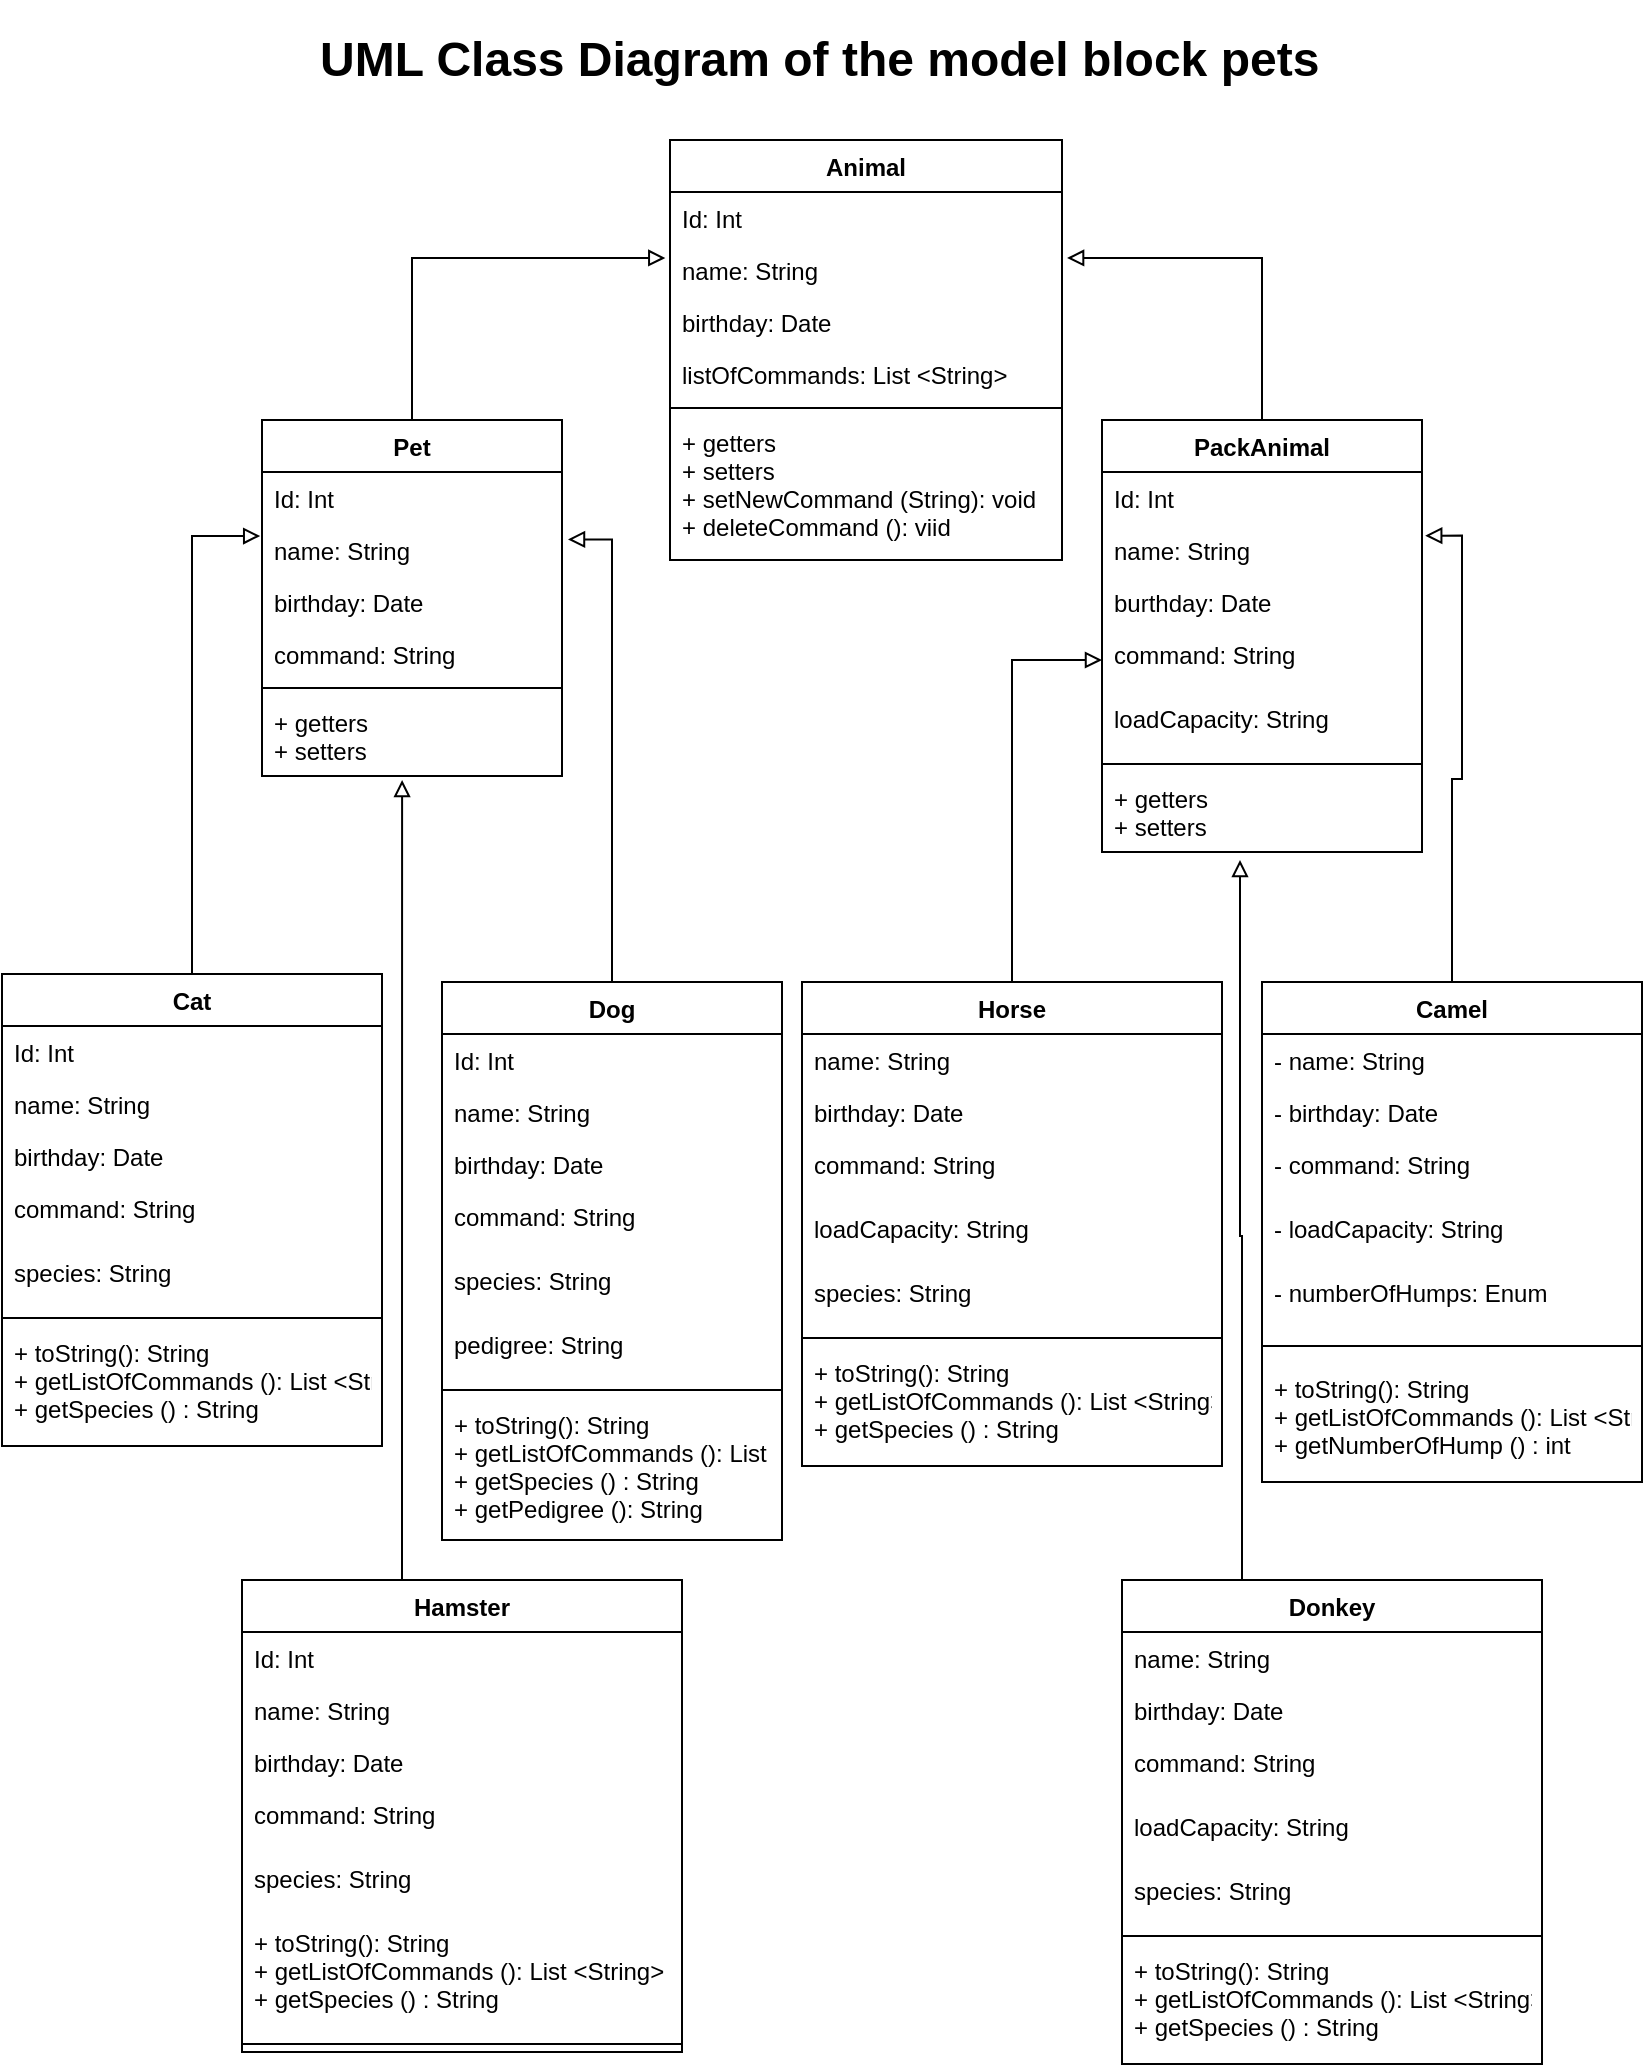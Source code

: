 <mxfile version="20.8.10" type="device"><diagram id="C5RBs43oDa-KdzZeNtuy" name="Page-1"><mxGraphModel dx="1413" dy="2157" grid="1" gridSize="10" guides="1" tooltips="1" connect="1" arrows="1" fold="1" page="1" pageScale="1" pageWidth="827" pageHeight="1169" math="0" shadow="0"><root><mxCell id="WIyWlLk6GJQsqaUBKTNV-0"/><mxCell id="WIyWlLk6GJQsqaUBKTNV-1" parent="WIyWlLk6GJQsqaUBKTNV-0"/><mxCell id="zkfFHV4jXpPFQw0GAbJ--0" value="Animal" style="swimlane;fontStyle=1;align=center;verticalAlign=top;childLayout=stackLayout;horizontal=1;startSize=26;horizontalStack=0;resizeParent=1;resizeLast=0;collapsible=1;marginBottom=0;rounded=0;shadow=0;strokeWidth=1;" parent="WIyWlLk6GJQsqaUBKTNV-1" vertex="1"><mxGeometry x="334" y="60" width="196" height="210" as="geometry"><mxRectangle x="230" y="140" width="160" height="26" as="alternateBounds"/></mxGeometry></mxCell><mxCell id="N0NiBo3SoZV72r5psFHo-0" value="Id: Int" style="text;align=left;verticalAlign=top;spacingLeft=4;spacingRight=4;overflow=hidden;rotatable=0;points=[[0,0.5],[1,0.5]];portConstraint=eastwest;" parent="zkfFHV4jXpPFQw0GAbJ--0" vertex="1"><mxGeometry y="26" width="196" height="26" as="geometry"/></mxCell><mxCell id="zkfFHV4jXpPFQw0GAbJ--1" value="name: String" style="text;align=left;verticalAlign=top;spacingLeft=4;spacingRight=4;overflow=hidden;rotatable=0;points=[[0,0.5],[1,0.5]];portConstraint=eastwest;" parent="zkfFHV4jXpPFQw0GAbJ--0" vertex="1"><mxGeometry y="52" width="196" height="26" as="geometry"/></mxCell><mxCell id="zkfFHV4jXpPFQw0GAbJ--2" value="birthday: Date" style="text;align=left;verticalAlign=top;spacingLeft=4;spacingRight=4;overflow=hidden;rotatable=0;points=[[0,0.5],[1,0.5]];portConstraint=eastwest;rounded=0;shadow=0;html=0;" parent="zkfFHV4jXpPFQw0GAbJ--0" vertex="1"><mxGeometry y="78" width="196" height="26" as="geometry"/></mxCell><mxCell id="_n0w9GG-84j-4hJ7UaBj-0" value="listOfCommands: List &lt;String&gt;" style="text;align=left;verticalAlign=top;spacingLeft=4;spacingRight=4;overflow=hidden;rotatable=0;points=[[0,0.5],[1,0.5]];portConstraint=eastwest;rounded=0;shadow=0;html=0;" parent="zkfFHV4jXpPFQw0GAbJ--0" vertex="1"><mxGeometry y="104" width="196" height="26" as="geometry"/></mxCell><mxCell id="zkfFHV4jXpPFQw0GAbJ--4" value="" style="line;html=1;strokeWidth=1;align=left;verticalAlign=middle;spacingTop=-1;spacingLeft=3;spacingRight=3;rotatable=0;labelPosition=right;points=[];portConstraint=eastwest;" parent="zkfFHV4jXpPFQw0GAbJ--0" vertex="1"><mxGeometry y="130" width="196" height="8" as="geometry"/></mxCell><mxCell id="oxYfFyPX6G6TXhkpckZf-0" value="+ getters&#10;+ setters&#10;+ setNewCommand (String): void&#10;+ deleteCommand (): viid" style="text;align=left;verticalAlign=top;spacingLeft=4;spacingRight=4;overflow=hidden;rotatable=0;points=[[0,0.5],[1,0.5]];portConstraint=eastwest;rounded=0;shadow=0;html=0;" vertex="1" parent="zkfFHV4jXpPFQw0GAbJ--0"><mxGeometry y="138" width="196" height="62" as="geometry"/></mxCell><mxCell id="N0NiBo3SoZV72r5psFHo-8" style="edgeStyle=orthogonalEdgeStyle;rounded=0;orthogonalLoop=1;jettySize=auto;html=1;entryX=-0.012;entryY=0.269;entryDx=0;entryDy=0;endArrow=block;endFill=0;entryPerimeter=0;" parent="WIyWlLk6GJQsqaUBKTNV-1" source="_n0w9GG-84j-4hJ7UaBj-3" target="zkfFHV4jXpPFQw0GAbJ--1" edge="1"><mxGeometry relative="1" as="geometry"/></mxCell><mxCell id="_n0w9GG-84j-4hJ7UaBj-3" value="Pet" style="swimlane;fontStyle=1;align=center;verticalAlign=top;childLayout=stackLayout;horizontal=1;startSize=26;horizontalStack=0;resizeParent=1;resizeLast=0;collapsible=1;marginBottom=0;rounded=0;shadow=0;strokeWidth=1;" parent="WIyWlLk6GJQsqaUBKTNV-1" vertex="1"><mxGeometry x="130" y="200" width="150" height="178" as="geometry"><mxRectangle x="230" y="140" width="160" height="26" as="alternateBounds"/></mxGeometry></mxCell><mxCell id="N0NiBo3SoZV72r5psFHo-1" value="Id: Int" style="text;align=left;verticalAlign=top;spacingLeft=4;spacingRight=4;overflow=hidden;rotatable=0;points=[[0,0.5],[1,0.5]];portConstraint=eastwest;" parent="_n0w9GG-84j-4hJ7UaBj-3" vertex="1"><mxGeometry y="26" width="150" height="26" as="geometry"/></mxCell><mxCell id="_n0w9GG-84j-4hJ7UaBj-4" value="name: String" style="text;align=left;verticalAlign=top;spacingLeft=4;spacingRight=4;overflow=hidden;rotatable=0;points=[[0,0.5],[1,0.5]];portConstraint=eastwest;" parent="_n0w9GG-84j-4hJ7UaBj-3" vertex="1"><mxGeometry y="52" width="150" height="26" as="geometry"/></mxCell><mxCell id="_n0w9GG-84j-4hJ7UaBj-5" value="birthday: Date" style="text;align=left;verticalAlign=top;spacingLeft=4;spacingRight=4;overflow=hidden;rotatable=0;points=[[0,0.5],[1,0.5]];portConstraint=eastwest;rounded=0;shadow=0;html=0;" parent="_n0w9GG-84j-4hJ7UaBj-3" vertex="1"><mxGeometry y="78" width="150" height="26" as="geometry"/></mxCell><mxCell id="_n0w9GG-84j-4hJ7UaBj-6" value="command: String" style="text;align=left;verticalAlign=top;spacingLeft=4;spacingRight=4;overflow=hidden;rotatable=0;points=[[0,0.5],[1,0.5]];portConstraint=eastwest;rounded=0;shadow=0;html=0;" parent="_n0w9GG-84j-4hJ7UaBj-3" vertex="1"><mxGeometry y="104" width="150" height="26" as="geometry"/></mxCell><mxCell id="_n0w9GG-84j-4hJ7UaBj-7" value="" style="line;html=1;strokeWidth=1;align=left;verticalAlign=middle;spacingTop=-1;spacingLeft=3;spacingRight=3;rotatable=0;labelPosition=right;points=[];portConstraint=eastwest;" parent="_n0w9GG-84j-4hJ7UaBj-3" vertex="1"><mxGeometry y="130" width="150" height="8" as="geometry"/></mxCell><mxCell id="oxYfFyPX6G6TXhkpckZf-8" value="+ getters&#10;+ setters" style="text;align=left;verticalAlign=top;spacingLeft=4;spacingRight=4;overflow=hidden;rotatable=0;points=[[0,0.5],[1,0.5]];portConstraint=eastwest;rounded=0;shadow=0;html=0;" vertex="1" parent="_n0w9GG-84j-4hJ7UaBj-3"><mxGeometry y="138" width="150" height="40" as="geometry"/></mxCell><mxCell id="N0NiBo3SoZV72r5psFHo-7" style="edgeStyle=orthogonalEdgeStyle;rounded=0;orthogonalLoop=1;jettySize=auto;html=1;exitX=0.5;exitY=0;exitDx=0;exitDy=0;entryX=1.013;entryY=0.269;entryDx=0;entryDy=0;entryPerimeter=0;endArrow=block;endFill=0;" parent="WIyWlLk6GJQsqaUBKTNV-1" source="_n0w9GG-84j-4hJ7UaBj-8" target="zkfFHV4jXpPFQw0GAbJ--1" edge="1"><mxGeometry relative="1" as="geometry"/></mxCell><mxCell id="_n0w9GG-84j-4hJ7UaBj-8" value="PackAnimal" style="swimlane;fontStyle=1;align=center;verticalAlign=top;childLayout=stackLayout;horizontal=1;startSize=26;horizontalStack=0;resizeParent=1;resizeLast=0;collapsible=1;marginBottom=0;rounded=0;shadow=0;strokeWidth=1;" parent="WIyWlLk6GJQsqaUBKTNV-1" vertex="1"><mxGeometry x="550" y="200" width="160" height="216" as="geometry"><mxRectangle x="230" y="140" width="160" height="26" as="alternateBounds"/></mxGeometry></mxCell><mxCell id="N0NiBo3SoZV72r5psFHo-2" value="Id: Int" style="text;align=left;verticalAlign=top;spacingLeft=4;spacingRight=4;overflow=hidden;rotatable=0;points=[[0,0.5],[1,0.5]];portConstraint=eastwest;" parent="_n0w9GG-84j-4hJ7UaBj-8" vertex="1"><mxGeometry y="26" width="160" height="26" as="geometry"/></mxCell><mxCell id="_n0w9GG-84j-4hJ7UaBj-9" value="name: String" style="text;align=left;verticalAlign=top;spacingLeft=4;spacingRight=4;overflow=hidden;rotatable=0;points=[[0,0.5],[1,0.5]];portConstraint=eastwest;" parent="_n0w9GG-84j-4hJ7UaBj-8" vertex="1"><mxGeometry y="52" width="160" height="26" as="geometry"/></mxCell><mxCell id="_n0w9GG-84j-4hJ7UaBj-10" value="burthday: Date" style="text;align=left;verticalAlign=top;spacingLeft=4;spacingRight=4;overflow=hidden;rotatable=0;points=[[0,0.5],[1,0.5]];portConstraint=eastwest;rounded=0;shadow=0;html=0;" parent="_n0w9GG-84j-4hJ7UaBj-8" vertex="1"><mxGeometry y="78" width="160" height="26" as="geometry"/></mxCell><mxCell id="_n0w9GG-84j-4hJ7UaBj-11" value="command: String" style="text;align=left;verticalAlign=top;spacingLeft=4;spacingRight=4;overflow=hidden;rotatable=0;points=[[0,0.5],[1,0.5]];portConstraint=eastwest;rounded=0;shadow=0;html=0;" parent="_n0w9GG-84j-4hJ7UaBj-8" vertex="1"><mxGeometry y="104" width="160" height="32" as="geometry"/></mxCell><mxCell id="_n0w9GG-84j-4hJ7UaBj-13" value="loadCapacity: String" style="text;align=left;verticalAlign=top;spacingLeft=4;spacingRight=4;overflow=hidden;rotatable=0;points=[[0,0.5],[1,0.5]];portConstraint=eastwest;rounded=0;shadow=0;html=0;" parent="_n0w9GG-84j-4hJ7UaBj-8" vertex="1"><mxGeometry y="136" width="160" height="32" as="geometry"/></mxCell><mxCell id="_n0w9GG-84j-4hJ7UaBj-12" value="" style="line;html=1;strokeWidth=1;align=left;verticalAlign=middle;spacingTop=-1;spacingLeft=3;spacingRight=3;rotatable=0;labelPosition=right;points=[];portConstraint=eastwest;" parent="_n0w9GG-84j-4hJ7UaBj-8" vertex="1"><mxGeometry y="168" width="160" height="8" as="geometry"/></mxCell><mxCell id="oxYfFyPX6G6TXhkpckZf-10" value="+ getters&#10;+ setters" style="text;align=left;verticalAlign=top;spacingLeft=4;spacingRight=4;overflow=hidden;rotatable=0;points=[[0,0.5],[1,0.5]];portConstraint=eastwest;rounded=0;shadow=0;html=0;" vertex="1" parent="_n0w9GG-84j-4hJ7UaBj-8"><mxGeometry y="176" width="160" height="40" as="geometry"/></mxCell><mxCell id="N0NiBo3SoZV72r5psFHo-12" style="edgeStyle=orthogonalEdgeStyle;rounded=0;orthogonalLoop=1;jettySize=auto;html=1;exitX=0.5;exitY=0;exitDx=0;exitDy=0;endArrow=block;endFill=0;" parent="WIyWlLk6GJQsqaUBKTNV-1" source="_n0w9GG-84j-4hJ7UaBj-15" target="_n0w9GG-84j-4hJ7UaBj-11" edge="1"><mxGeometry relative="1" as="geometry"/></mxCell><mxCell id="_n0w9GG-84j-4hJ7UaBj-15" value="Horse" style="swimlane;fontStyle=1;align=center;verticalAlign=top;childLayout=stackLayout;horizontal=1;startSize=26;horizontalStack=0;resizeParent=1;resizeLast=0;collapsible=1;marginBottom=0;rounded=0;shadow=0;strokeWidth=1;" parent="WIyWlLk6GJQsqaUBKTNV-1" vertex="1"><mxGeometry x="400" y="481" width="210" height="242" as="geometry"><mxRectangle x="230" y="140" width="160" height="26" as="alternateBounds"/></mxGeometry></mxCell><mxCell id="_n0w9GG-84j-4hJ7UaBj-16" value="name: String" style="text;align=left;verticalAlign=top;spacingLeft=4;spacingRight=4;overflow=hidden;rotatable=0;points=[[0,0.5],[1,0.5]];portConstraint=eastwest;" parent="_n0w9GG-84j-4hJ7UaBj-15" vertex="1"><mxGeometry y="26" width="210" height="26" as="geometry"/></mxCell><mxCell id="_n0w9GG-84j-4hJ7UaBj-17" value="birthday: Date" style="text;align=left;verticalAlign=top;spacingLeft=4;spacingRight=4;overflow=hidden;rotatable=0;points=[[0,0.5],[1,0.5]];portConstraint=eastwest;rounded=0;shadow=0;html=0;" parent="_n0w9GG-84j-4hJ7UaBj-15" vertex="1"><mxGeometry y="52" width="210" height="26" as="geometry"/></mxCell><mxCell id="_n0w9GG-84j-4hJ7UaBj-18" value="command: String" style="text;align=left;verticalAlign=top;spacingLeft=4;spacingRight=4;overflow=hidden;rotatable=0;points=[[0,0.5],[1,0.5]];portConstraint=eastwest;rounded=0;shadow=0;html=0;" parent="_n0w9GG-84j-4hJ7UaBj-15" vertex="1"><mxGeometry y="78" width="210" height="32" as="geometry"/></mxCell><mxCell id="_n0w9GG-84j-4hJ7UaBj-19" value="loadCapacity: String" style="text;align=left;verticalAlign=top;spacingLeft=4;spacingRight=4;overflow=hidden;rotatable=0;points=[[0,0.5],[1,0.5]];portConstraint=eastwest;rounded=0;shadow=0;html=0;" parent="_n0w9GG-84j-4hJ7UaBj-15" vertex="1"><mxGeometry y="110" width="210" height="32" as="geometry"/></mxCell><mxCell id="_n0w9GG-84j-4hJ7UaBj-62" value="species: String" style="text;align=left;verticalAlign=top;spacingLeft=4;spacingRight=4;overflow=hidden;rotatable=0;points=[[0,0.5],[1,0.5]];portConstraint=eastwest;rounded=0;shadow=0;html=0;" parent="_n0w9GG-84j-4hJ7UaBj-15" vertex="1"><mxGeometry y="142" width="210" height="32" as="geometry"/></mxCell><mxCell id="_n0w9GG-84j-4hJ7UaBj-20" value="" style="line;html=1;strokeWidth=1;align=left;verticalAlign=middle;spacingTop=-1;spacingLeft=3;spacingRight=3;rotatable=0;labelPosition=right;points=[];portConstraint=eastwest;" parent="_n0w9GG-84j-4hJ7UaBj-15" vertex="1"><mxGeometry y="174" width="210" height="8" as="geometry"/></mxCell><mxCell id="oxYfFyPX6G6TXhkpckZf-2" value="+ toString(): String&#10;+ getListOfCommands (): List &lt;String&gt;&#10;+ getSpecies () : String" style="text;align=left;verticalAlign=top;spacingLeft=4;spacingRight=4;overflow=hidden;rotatable=0;points=[[0,0.5],[1,0.5]];portConstraint=eastwest;rounded=0;shadow=0;html=0;" vertex="1" parent="_n0w9GG-84j-4hJ7UaBj-15"><mxGeometry y="182" width="210" height="60" as="geometry"/></mxCell><mxCell id="N0NiBo3SoZV72r5psFHo-13" style="edgeStyle=orthogonalEdgeStyle;rounded=0;orthogonalLoop=1;jettySize=auto;html=1;exitX=0.5;exitY=0;exitDx=0;exitDy=0;entryX=1.01;entryY=0.224;entryDx=0;entryDy=0;entryPerimeter=0;endArrow=block;endFill=0;" parent="WIyWlLk6GJQsqaUBKTNV-1" source="_n0w9GG-84j-4hJ7UaBj-22" target="_n0w9GG-84j-4hJ7UaBj-9" edge="1"><mxGeometry relative="1" as="geometry"/></mxCell><mxCell id="_n0w9GG-84j-4hJ7UaBj-22" value="Camel" style="swimlane;fontStyle=1;align=center;verticalAlign=top;childLayout=stackLayout;horizontal=1;startSize=26;horizontalStack=0;resizeParent=1;resizeLast=0;collapsible=1;marginBottom=0;rounded=0;shadow=0;strokeWidth=1;" parent="WIyWlLk6GJQsqaUBKTNV-1" vertex="1"><mxGeometry x="630" y="481" width="190" height="250" as="geometry"><mxRectangle x="230" y="140" width="160" height="26" as="alternateBounds"/></mxGeometry></mxCell><mxCell id="_n0w9GG-84j-4hJ7UaBj-23" value="- name: String" style="text;align=left;verticalAlign=top;spacingLeft=4;spacingRight=4;overflow=hidden;rotatable=0;points=[[0,0.5],[1,0.5]];portConstraint=eastwest;" parent="_n0w9GG-84j-4hJ7UaBj-22" vertex="1"><mxGeometry y="26" width="190" height="26" as="geometry"/></mxCell><mxCell id="_n0w9GG-84j-4hJ7UaBj-24" value="- birthday: Date" style="text;align=left;verticalAlign=top;spacingLeft=4;spacingRight=4;overflow=hidden;rotatable=0;points=[[0,0.5],[1,0.5]];portConstraint=eastwest;rounded=0;shadow=0;html=0;" parent="_n0w9GG-84j-4hJ7UaBj-22" vertex="1"><mxGeometry y="52" width="190" height="26" as="geometry"/></mxCell><mxCell id="_n0w9GG-84j-4hJ7UaBj-25" value="- command: String" style="text;align=left;verticalAlign=top;spacingLeft=4;spacingRight=4;overflow=hidden;rotatable=0;points=[[0,0.5],[1,0.5]];portConstraint=eastwest;rounded=0;shadow=0;html=0;" parent="_n0w9GG-84j-4hJ7UaBj-22" vertex="1"><mxGeometry y="78" width="190" height="32" as="geometry"/></mxCell><mxCell id="_n0w9GG-84j-4hJ7UaBj-26" value="- loadCapacity: String" style="text;align=left;verticalAlign=top;spacingLeft=4;spacingRight=4;overflow=hidden;rotatable=0;points=[[0,0.5],[1,0.5]];portConstraint=eastwest;rounded=0;shadow=0;html=0;" parent="_n0w9GG-84j-4hJ7UaBj-22" vertex="1"><mxGeometry y="110" width="190" height="32" as="geometry"/></mxCell><mxCell id="_n0w9GG-84j-4hJ7UaBj-27" value="- numberOfHumps: Enum" style="text;align=left;verticalAlign=top;spacingLeft=4;spacingRight=4;overflow=hidden;rotatable=0;points=[[0,0.5],[1,0.5]];portConstraint=eastwest;rounded=0;shadow=0;html=0;" parent="_n0w9GG-84j-4hJ7UaBj-22" vertex="1"><mxGeometry y="142" width="190" height="32" as="geometry"/></mxCell><mxCell id="_n0w9GG-84j-4hJ7UaBj-28" value="" style="line;html=1;strokeWidth=1;align=left;verticalAlign=middle;spacingTop=-1;spacingLeft=3;spacingRight=3;rotatable=0;labelPosition=right;points=[];portConstraint=eastwest;" parent="_n0w9GG-84j-4hJ7UaBj-22" vertex="1"><mxGeometry y="174" width="190" height="16" as="geometry"/></mxCell><mxCell id="N0NiBo3SoZV72r5psFHo-17" value="+ toString(): String&#10;+ getListOfCommands (): List &lt;String&gt;&#10;+ getNumberOfHump () : int" style="text;align=left;verticalAlign=top;spacingLeft=4;spacingRight=4;overflow=hidden;rotatable=0;points=[[0,0.5],[1,0.5]];portConstraint=eastwest;rounded=0;shadow=0;html=0;" parent="_n0w9GG-84j-4hJ7UaBj-22" vertex="1"><mxGeometry y="190" width="190" height="60" as="geometry"/></mxCell><mxCell id="oxYfFyPX6G6TXhkpckZf-9" style="edgeStyle=orthogonalEdgeStyle;rounded=0;orthogonalLoop=1;jettySize=auto;html=1;endArrow=block;endFill=0;" edge="1" parent="WIyWlLk6GJQsqaUBKTNV-1" source="_n0w9GG-84j-4hJ7UaBj-29"><mxGeometry relative="1" as="geometry"><mxPoint x="619" y="420" as="targetPoint"/><Array as="points"><mxPoint x="620" y="608"/><mxPoint x="619" y="608"/></Array></mxGeometry></mxCell><mxCell id="_n0w9GG-84j-4hJ7UaBj-29" value="Donkey" style="swimlane;fontStyle=1;align=center;verticalAlign=top;childLayout=stackLayout;horizontal=1;startSize=26;horizontalStack=0;resizeParent=1;resizeLast=0;collapsible=1;marginBottom=0;rounded=0;shadow=0;strokeWidth=1;" parent="WIyWlLk6GJQsqaUBKTNV-1" vertex="1"><mxGeometry x="560" y="780" width="210" height="242" as="geometry"><mxRectangle x="230" y="140" width="160" height="26" as="alternateBounds"/></mxGeometry></mxCell><mxCell id="_n0w9GG-84j-4hJ7UaBj-30" value="name: String" style="text;align=left;verticalAlign=top;spacingLeft=4;spacingRight=4;overflow=hidden;rotatable=0;points=[[0,0.5],[1,0.5]];portConstraint=eastwest;" parent="_n0w9GG-84j-4hJ7UaBj-29" vertex="1"><mxGeometry y="26" width="210" height="26" as="geometry"/></mxCell><mxCell id="_n0w9GG-84j-4hJ7UaBj-31" value="birthday: Date" style="text;align=left;verticalAlign=top;spacingLeft=4;spacingRight=4;overflow=hidden;rotatable=0;points=[[0,0.5],[1,0.5]];portConstraint=eastwest;rounded=0;shadow=0;html=0;" parent="_n0w9GG-84j-4hJ7UaBj-29" vertex="1"><mxGeometry y="52" width="210" height="26" as="geometry"/></mxCell><mxCell id="_n0w9GG-84j-4hJ7UaBj-32" value="command: String" style="text;align=left;verticalAlign=top;spacingLeft=4;spacingRight=4;overflow=hidden;rotatable=0;points=[[0,0.5],[1,0.5]];portConstraint=eastwest;rounded=0;shadow=0;html=0;" parent="_n0w9GG-84j-4hJ7UaBj-29" vertex="1"><mxGeometry y="78" width="210" height="32" as="geometry"/></mxCell><mxCell id="_n0w9GG-84j-4hJ7UaBj-33" value="loadCapacity: String" style="text;align=left;verticalAlign=top;spacingLeft=4;spacingRight=4;overflow=hidden;rotatable=0;points=[[0,0.5],[1,0.5]];portConstraint=eastwest;rounded=0;shadow=0;html=0;" parent="_n0w9GG-84j-4hJ7UaBj-29" vertex="1"><mxGeometry y="110" width="210" height="32" as="geometry"/></mxCell><mxCell id="_n0w9GG-84j-4hJ7UaBj-60" value="species: String" style="text;align=left;verticalAlign=top;spacingLeft=4;spacingRight=4;overflow=hidden;rotatable=0;points=[[0,0.5],[1,0.5]];portConstraint=eastwest;rounded=0;shadow=0;html=0;" parent="_n0w9GG-84j-4hJ7UaBj-29" vertex="1"><mxGeometry y="142" width="210" height="32" as="geometry"/></mxCell><mxCell id="_n0w9GG-84j-4hJ7UaBj-35" value="" style="line;html=1;strokeWidth=1;align=left;verticalAlign=middle;spacingTop=-1;spacingLeft=3;spacingRight=3;rotatable=0;labelPosition=right;points=[];portConstraint=eastwest;" parent="_n0w9GG-84j-4hJ7UaBj-29" vertex="1"><mxGeometry y="174" width="210" height="8" as="geometry"/></mxCell><mxCell id="oxYfFyPX6G6TXhkpckZf-4" value="+ toString(): String&#10;+ getListOfCommands (): List &lt;String&gt;&#10;+ getSpecies () : String" style="text;align=left;verticalAlign=top;spacingLeft=4;spacingRight=4;overflow=hidden;rotatable=0;points=[[0,0.5],[1,0.5]];portConstraint=eastwest;rounded=0;shadow=0;html=0;" vertex="1" parent="_n0w9GG-84j-4hJ7UaBj-29"><mxGeometry y="182" width="210" height="60" as="geometry"/></mxCell><mxCell id="N0NiBo3SoZV72r5psFHo-9" style="edgeStyle=orthogonalEdgeStyle;rounded=0;orthogonalLoop=1;jettySize=auto;html=1;entryX=-0.006;entryY=0.231;entryDx=0;entryDy=0;entryPerimeter=0;endArrow=block;endFill=0;" parent="WIyWlLk6GJQsqaUBKTNV-1" source="_n0w9GG-84j-4hJ7UaBj-37" target="_n0w9GG-84j-4hJ7UaBj-4" edge="1"><mxGeometry relative="1" as="geometry"/></mxCell><mxCell id="_n0w9GG-84j-4hJ7UaBj-37" value="Cat" style="swimlane;fontStyle=1;align=center;verticalAlign=top;childLayout=stackLayout;horizontal=1;startSize=26;horizontalStack=0;resizeParent=1;resizeLast=0;collapsible=1;marginBottom=0;rounded=0;shadow=0;strokeWidth=1;" parent="WIyWlLk6GJQsqaUBKTNV-1" vertex="1"><mxGeometry y="477" width="190" height="236" as="geometry"><mxRectangle x="230" y="140" width="160" height="26" as="alternateBounds"/></mxGeometry></mxCell><mxCell id="N0NiBo3SoZV72r5psFHo-3" value="Id: Int" style="text;align=left;verticalAlign=top;spacingLeft=4;spacingRight=4;overflow=hidden;rotatable=0;points=[[0,0.5],[1,0.5]];portConstraint=eastwest;" parent="_n0w9GG-84j-4hJ7UaBj-37" vertex="1"><mxGeometry y="26" width="190" height="26" as="geometry"/></mxCell><mxCell id="_n0w9GG-84j-4hJ7UaBj-38" value="name: String" style="text;align=left;verticalAlign=top;spacingLeft=4;spacingRight=4;overflow=hidden;rotatable=0;points=[[0,0.5],[1,0.5]];portConstraint=eastwest;" parent="_n0w9GG-84j-4hJ7UaBj-37" vertex="1"><mxGeometry y="52" width="190" height="26" as="geometry"/></mxCell><mxCell id="_n0w9GG-84j-4hJ7UaBj-39" value="birthday: Date" style="text;align=left;verticalAlign=top;spacingLeft=4;spacingRight=4;overflow=hidden;rotatable=0;points=[[0,0.5],[1,0.5]];portConstraint=eastwest;rounded=0;shadow=0;html=0;" parent="_n0w9GG-84j-4hJ7UaBj-37" vertex="1"><mxGeometry y="78" width="190" height="26" as="geometry"/></mxCell><mxCell id="_n0w9GG-84j-4hJ7UaBj-40" value="command: String" style="text;align=left;verticalAlign=top;spacingLeft=4;spacingRight=4;overflow=hidden;rotatable=0;points=[[0,0.5],[1,0.5]];portConstraint=eastwest;rounded=0;shadow=0;html=0;" parent="_n0w9GG-84j-4hJ7UaBj-37" vertex="1"><mxGeometry y="104" width="190" height="32" as="geometry"/></mxCell><mxCell id="_n0w9GG-84j-4hJ7UaBj-64" value="species: String" style="text;align=left;verticalAlign=top;spacingLeft=4;spacingRight=4;overflow=hidden;rotatable=0;points=[[0,0.5],[1,0.5]];portConstraint=eastwest;rounded=0;shadow=0;html=0;" parent="_n0w9GG-84j-4hJ7UaBj-37" vertex="1"><mxGeometry y="136" width="190" height="32" as="geometry"/></mxCell><mxCell id="_n0w9GG-84j-4hJ7UaBj-43" value="" style="line;html=1;strokeWidth=1;align=left;verticalAlign=middle;spacingTop=-1;spacingLeft=3;spacingRight=3;rotatable=0;labelPosition=right;points=[];portConstraint=eastwest;" parent="_n0w9GG-84j-4hJ7UaBj-37" vertex="1"><mxGeometry y="168" width="190" height="8" as="geometry"/></mxCell><mxCell id="oxYfFyPX6G6TXhkpckZf-5" value="+ toString(): String&#10;+ getListOfCommands (): List &lt;String&gt;&#10;+ getSpecies () : String" style="text;align=left;verticalAlign=top;spacingLeft=4;spacingRight=4;overflow=hidden;rotatable=0;points=[[0,0.5],[1,0.5]];portConstraint=eastwest;rounded=0;shadow=0;html=0;" vertex="1" parent="_n0w9GG-84j-4hJ7UaBj-37"><mxGeometry y="176" width="190" height="60" as="geometry"/></mxCell><mxCell id="N0NiBo3SoZV72r5psFHo-10" style="edgeStyle=orthogonalEdgeStyle;rounded=0;orthogonalLoop=1;jettySize=auto;html=1;exitX=0.5;exitY=0;exitDx=0;exitDy=0;endArrow=block;endFill=0;entryX=1.02;entryY=0.296;entryDx=0;entryDy=0;entryPerimeter=0;" parent="WIyWlLk6GJQsqaUBKTNV-1" source="_n0w9GG-84j-4hJ7UaBj-44" target="_n0w9GG-84j-4hJ7UaBj-4" edge="1"><mxGeometry relative="1" as="geometry"><mxPoint x="290" y="320" as="targetPoint"/></mxGeometry></mxCell><mxCell id="_n0w9GG-84j-4hJ7UaBj-44" value="Dog" style="swimlane;fontStyle=1;align=center;verticalAlign=top;childLayout=stackLayout;horizontal=1;startSize=26;horizontalStack=0;resizeParent=1;resizeLast=0;collapsible=1;marginBottom=0;rounded=0;shadow=0;strokeWidth=1;" parent="WIyWlLk6GJQsqaUBKTNV-1" vertex="1"><mxGeometry x="220" y="481" width="170" height="279" as="geometry"><mxRectangle x="230" y="140" width="160" height="26" as="alternateBounds"/></mxGeometry></mxCell><mxCell id="N0NiBo3SoZV72r5psFHo-4" value="Id: Int" style="text;align=left;verticalAlign=top;spacingLeft=4;spacingRight=4;overflow=hidden;rotatable=0;points=[[0,0.5],[1,0.5]];portConstraint=eastwest;" parent="_n0w9GG-84j-4hJ7UaBj-44" vertex="1"><mxGeometry y="26" width="170" height="26" as="geometry"/></mxCell><mxCell id="_n0w9GG-84j-4hJ7UaBj-45" value="name: String" style="text;align=left;verticalAlign=top;spacingLeft=4;spacingRight=4;overflow=hidden;rotatable=0;points=[[0,0.5],[1,0.5]];portConstraint=eastwest;" parent="_n0w9GG-84j-4hJ7UaBj-44" vertex="1"><mxGeometry y="52" width="170" height="26" as="geometry"/></mxCell><mxCell id="_n0w9GG-84j-4hJ7UaBj-46" value="birthday: Date" style="text;align=left;verticalAlign=top;spacingLeft=4;spacingRight=4;overflow=hidden;rotatable=0;points=[[0,0.5],[1,0.5]];portConstraint=eastwest;rounded=0;shadow=0;html=0;" parent="_n0w9GG-84j-4hJ7UaBj-44" vertex="1"><mxGeometry y="78" width="170" height="26" as="geometry"/></mxCell><mxCell id="_n0w9GG-84j-4hJ7UaBj-47" value="command: String" style="text;align=left;verticalAlign=top;spacingLeft=4;spacingRight=4;overflow=hidden;rotatable=0;points=[[0,0.5],[1,0.5]];portConstraint=eastwest;rounded=0;shadow=0;html=0;" parent="_n0w9GG-84j-4hJ7UaBj-44" vertex="1"><mxGeometry y="104" width="170" height="32" as="geometry"/></mxCell><mxCell id="_n0w9GG-84j-4hJ7UaBj-63" value="species: String" style="text;align=left;verticalAlign=top;spacingLeft=4;spacingRight=4;overflow=hidden;rotatable=0;points=[[0,0.5],[1,0.5]];portConstraint=eastwest;rounded=0;shadow=0;html=0;" parent="_n0w9GG-84j-4hJ7UaBj-44" vertex="1"><mxGeometry y="136" width="170" height="32" as="geometry"/></mxCell><mxCell id="_n0w9GG-84j-4hJ7UaBj-58" value="pedigree: String" style="text;align=left;verticalAlign=top;spacingLeft=4;spacingRight=4;overflow=hidden;rotatable=0;points=[[0,0.5],[1,0.5]];portConstraint=eastwest;rounded=0;shadow=0;html=0;" parent="_n0w9GG-84j-4hJ7UaBj-44" vertex="1"><mxGeometry y="168" width="170" height="32" as="geometry"/></mxCell><mxCell id="_n0w9GG-84j-4hJ7UaBj-50" value="" style="line;html=1;strokeWidth=1;align=left;verticalAlign=middle;spacingTop=-1;spacingLeft=3;spacingRight=3;rotatable=0;labelPosition=right;points=[];portConstraint=eastwest;" parent="_n0w9GG-84j-4hJ7UaBj-44" vertex="1"><mxGeometry y="200" width="170" height="8" as="geometry"/></mxCell><mxCell id="oxYfFyPX6G6TXhkpckZf-7" value="+ toString(): String&#10;+ getListOfCommands (): List &lt;String&gt;&#10;+ getSpecies () : String&#10;+ getPedigree (): String" style="text;align=left;verticalAlign=top;spacingLeft=4;spacingRight=4;overflow=hidden;rotatable=0;points=[[0,0.5],[1,0.5]];portConstraint=eastwest;rounded=0;shadow=0;html=0;" vertex="1" parent="_n0w9GG-84j-4hJ7UaBj-44"><mxGeometry y="208" width="170" height="60" as="geometry"/></mxCell><mxCell id="N0NiBo3SoZV72r5psFHo-11" style="edgeStyle=orthogonalEdgeStyle;rounded=0;orthogonalLoop=1;jettySize=auto;html=1;endArrow=block;endFill=0;entryX=0.467;entryY=1.05;entryDx=0;entryDy=0;entryPerimeter=0;" parent="WIyWlLk6GJQsqaUBKTNV-1" source="_n0w9GG-84j-4hJ7UaBj-51" edge="1" target="oxYfFyPX6G6TXhkpckZf-8"><mxGeometry relative="1" as="geometry"><mxPoint x="200" y="490" as="targetPoint"/><Array as="points"><mxPoint x="200" y="690"/><mxPoint x="200" y="690"/></Array></mxGeometry></mxCell><mxCell id="_n0w9GG-84j-4hJ7UaBj-51" value="Hamster" style="swimlane;fontStyle=1;align=center;verticalAlign=top;childLayout=stackLayout;horizontal=1;startSize=26;horizontalStack=0;resizeParent=1;resizeLast=0;collapsible=1;marginBottom=0;rounded=0;shadow=0;strokeWidth=1;" parent="WIyWlLk6GJQsqaUBKTNV-1" vertex="1"><mxGeometry x="120" y="780" width="220" height="236" as="geometry"><mxRectangle x="230" y="140" width="160" height="26" as="alternateBounds"/></mxGeometry></mxCell><mxCell id="N0NiBo3SoZV72r5psFHo-5" value="Id: Int" style="text;align=left;verticalAlign=top;spacingLeft=4;spacingRight=4;overflow=hidden;rotatable=0;points=[[0,0.5],[1,0.5]];portConstraint=eastwest;" parent="_n0w9GG-84j-4hJ7UaBj-51" vertex="1"><mxGeometry y="26" width="220" height="26" as="geometry"/></mxCell><mxCell id="_n0w9GG-84j-4hJ7UaBj-52" value="name: String" style="text;align=left;verticalAlign=top;spacingLeft=4;spacingRight=4;overflow=hidden;rotatable=0;points=[[0,0.5],[1,0.5]];portConstraint=eastwest;" parent="_n0w9GG-84j-4hJ7UaBj-51" vertex="1"><mxGeometry y="52" width="220" height="26" as="geometry"/></mxCell><mxCell id="_n0w9GG-84j-4hJ7UaBj-53" value="birthday: Date" style="text;align=left;verticalAlign=top;spacingLeft=4;spacingRight=4;overflow=hidden;rotatable=0;points=[[0,0.5],[1,0.5]];portConstraint=eastwest;rounded=0;shadow=0;html=0;" parent="_n0w9GG-84j-4hJ7UaBj-51" vertex="1"><mxGeometry y="78" width="220" height="26" as="geometry"/></mxCell><mxCell id="_n0w9GG-84j-4hJ7UaBj-54" value="command: String" style="text;align=left;verticalAlign=top;spacingLeft=4;spacingRight=4;overflow=hidden;rotatable=0;points=[[0,0.5],[1,0.5]];portConstraint=eastwest;rounded=0;shadow=0;html=0;" parent="_n0w9GG-84j-4hJ7UaBj-51" vertex="1"><mxGeometry y="104" width="220" height="32" as="geometry"/></mxCell><mxCell id="_n0w9GG-84j-4hJ7UaBj-56" value="species: String" style="text;align=left;verticalAlign=top;spacingLeft=4;spacingRight=4;overflow=hidden;rotatable=0;points=[[0,0.5],[1,0.5]];portConstraint=eastwest;rounded=0;shadow=0;html=0;" parent="_n0w9GG-84j-4hJ7UaBj-51" vertex="1"><mxGeometry y="136" width="220" height="32" as="geometry"/></mxCell><mxCell id="oxYfFyPX6G6TXhkpckZf-6" value="+ toString(): String&#10;+ getListOfCommands (): List &lt;String&gt;&#10;+ getSpecies () : String" style="text;align=left;verticalAlign=top;spacingLeft=4;spacingRight=4;overflow=hidden;rotatable=0;points=[[0,0.5],[1,0.5]];portConstraint=eastwest;rounded=0;shadow=0;html=0;" vertex="1" parent="_n0w9GG-84j-4hJ7UaBj-51"><mxGeometry y="168" width="220" height="60" as="geometry"/></mxCell><mxCell id="_n0w9GG-84j-4hJ7UaBj-57" value="" style="line;html=1;strokeWidth=1;align=left;verticalAlign=middle;spacingTop=-1;spacingLeft=3;spacingRight=3;rotatable=0;labelPosition=right;points=[];portConstraint=eastwest;" parent="_n0w9GG-84j-4hJ7UaBj-51" vertex="1"><mxGeometry y="228" width="220" height="8" as="geometry"/></mxCell><mxCell id="N0NiBo3SoZV72r5psFHo-16" value="&lt;h1&gt;UML Class Diagram of the model block pets&lt;/h1&gt;" style="text;html=1;strokeColor=none;fillColor=none;spacing=5;spacingTop=-20;whiteSpace=wrap;overflow=hidden;rounded=0;" parent="WIyWlLk6GJQsqaUBKTNV-1" vertex="1"><mxGeometry x="154" width="520" height="40" as="geometry"/></mxCell></root></mxGraphModel></diagram></mxfile>